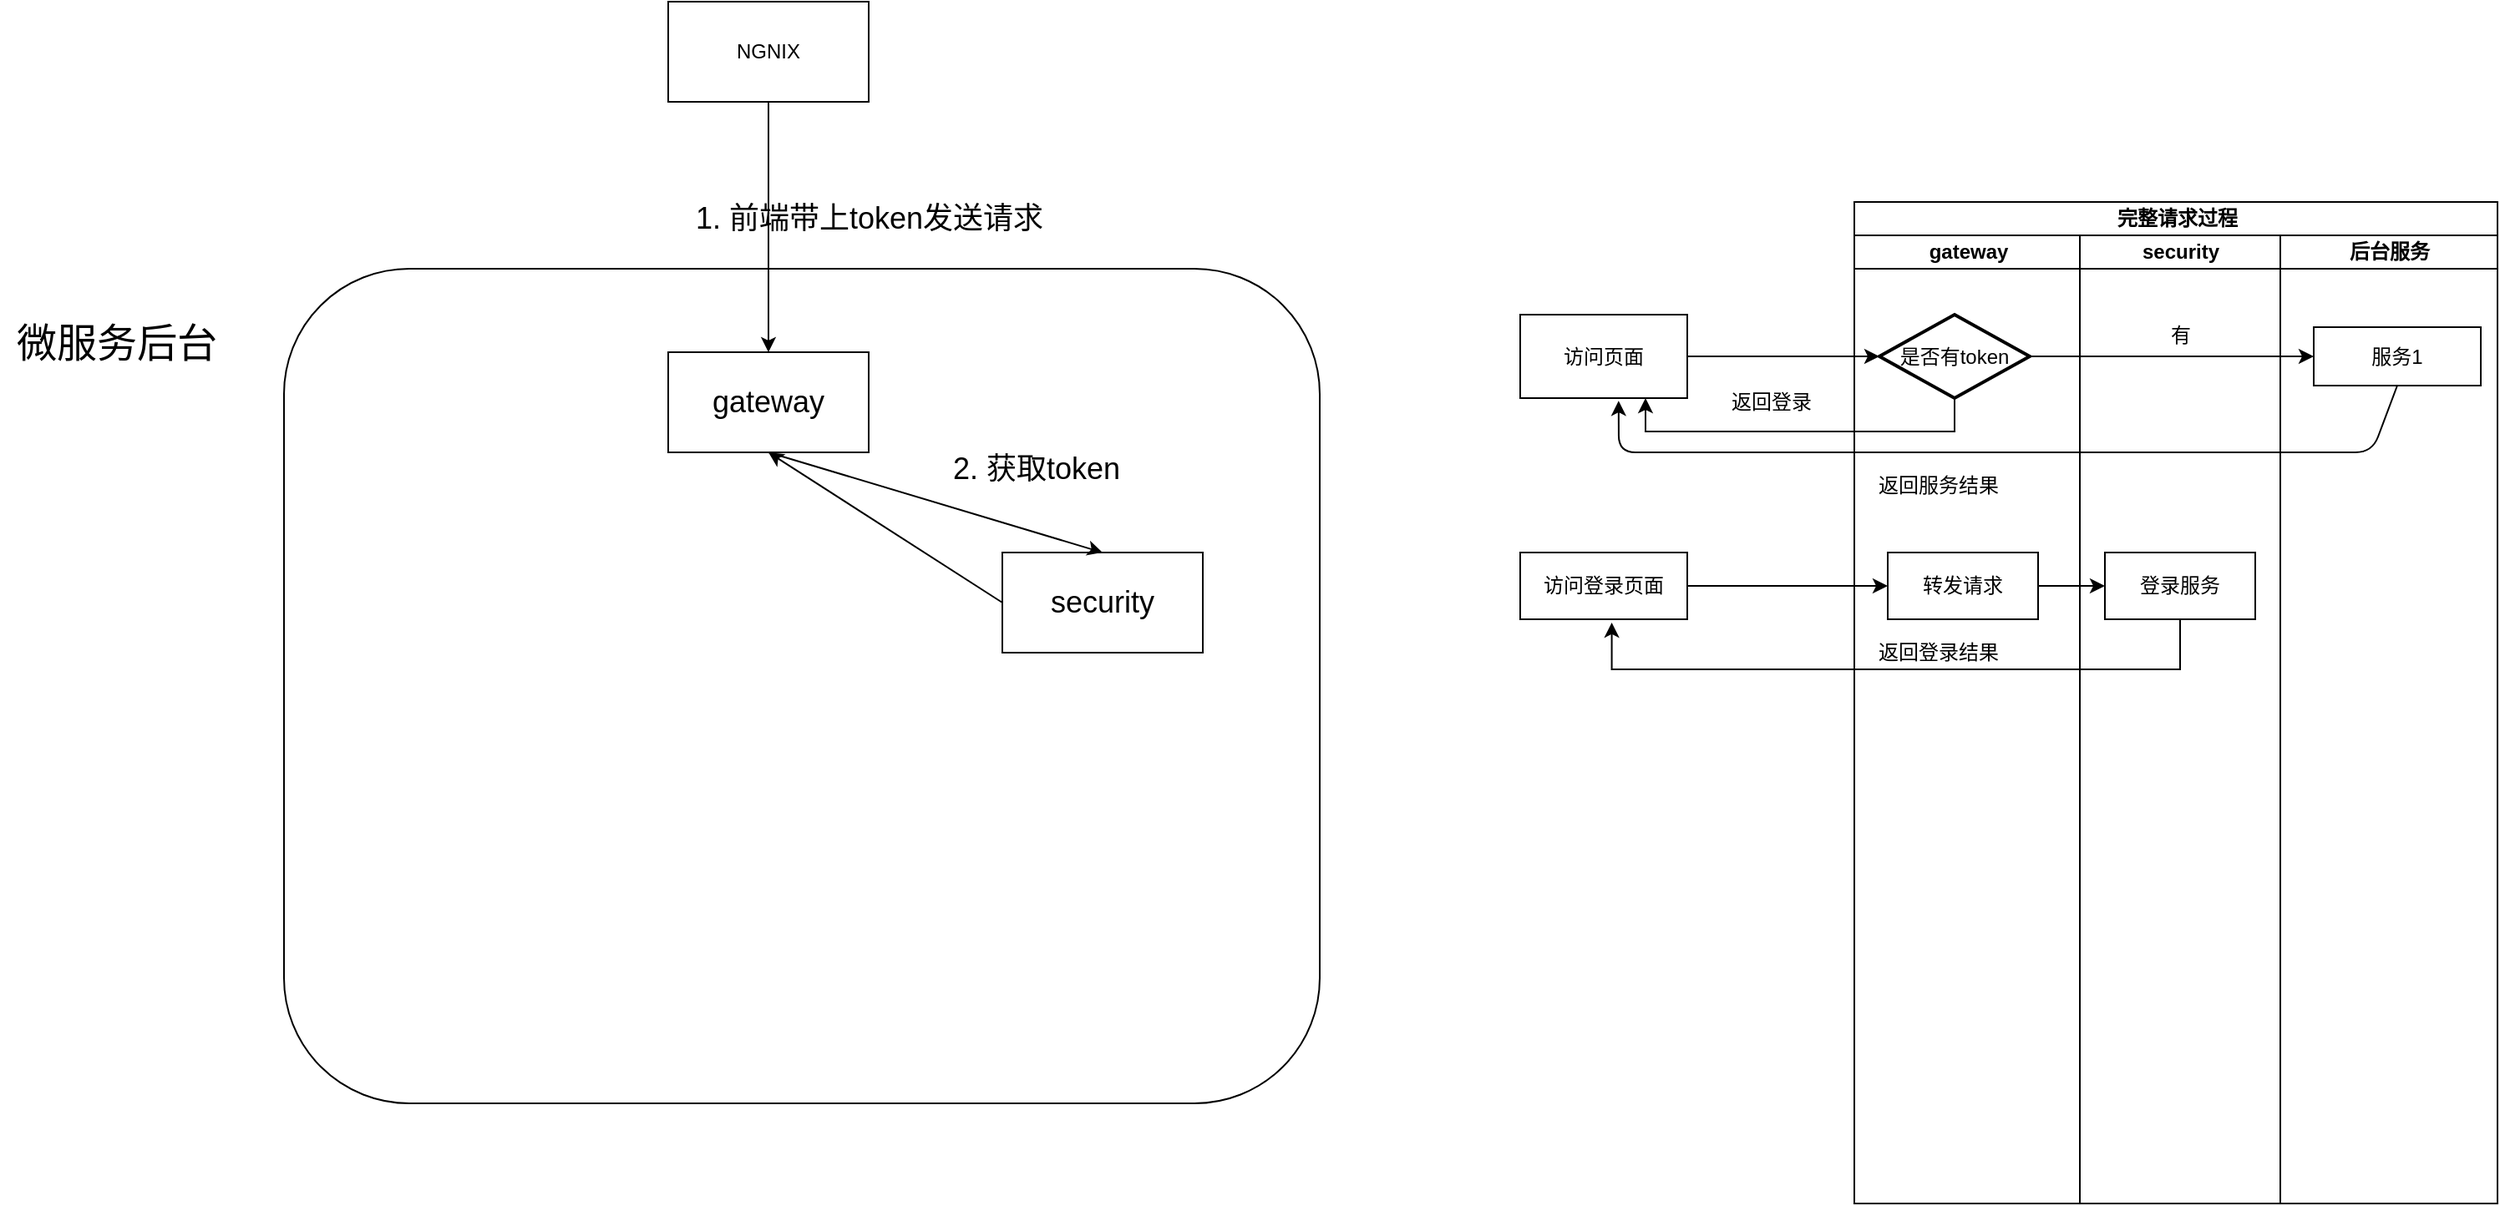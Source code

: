 <mxfile version="14.6.13" type="device"><diagram id="cA-aSDFFgp0vPsEDaN7J" name="第 1 页"><mxGraphModel dx="1808" dy="567" grid="1" gridSize="10" guides="1" tooltips="1" connect="1" arrows="1" fold="1" page="1" pageScale="1" pageWidth="827" pageHeight="1169" math="0" shadow="0"><root><mxCell id="0"/><mxCell id="1" parent="0"/><mxCell id="SWwlsHPn-BDcupwaa4o--2" value="" style="rounded=1;whiteSpace=wrap;html=1;" vertex="1" parent="1"><mxGeometry x="100" y="270" width="620" height="500" as="geometry"/></mxCell><mxCell id="SWwlsHPn-BDcupwaa4o--1" value="&lt;font style=&quot;font-size: 18px&quot;&gt;gateway&lt;/font&gt;" style="rounded=0;whiteSpace=wrap;html=1;" vertex="1" parent="1"><mxGeometry x="330" y="320" width="120" height="60" as="geometry"/></mxCell><mxCell id="SWwlsHPn-BDcupwaa4o--3" value="&lt;font style=&quot;font-size: 24px&quot;&gt;微服务后台&lt;/font&gt;" style="text;html=1;strokeColor=none;fillColor=none;align=center;verticalAlign=middle;whiteSpace=wrap;rounded=0;" vertex="1" parent="1"><mxGeometry x="-70" y="290" width="140" height="50" as="geometry"/></mxCell><mxCell id="SWwlsHPn-BDcupwaa4o--4" value="&lt;font style=&quot;font-size: 18px&quot;&gt;security&lt;/font&gt;" style="rounded=0;whiteSpace=wrap;html=1;" vertex="1" parent="1"><mxGeometry x="530" y="440" width="120" height="60" as="geometry"/></mxCell><mxCell id="SWwlsHPn-BDcupwaa4o--5" value="" style="endArrow=classic;html=1;entryX=0.5;entryY=0;entryDx=0;entryDy=0;exitX=0.5;exitY=1;exitDx=0;exitDy=0;" edge="1" parent="1" source="SWwlsHPn-BDcupwaa4o--1" target="SWwlsHPn-BDcupwaa4o--4"><mxGeometry width="50" height="50" relative="1" as="geometry"><mxPoint x="390" y="420" as="sourcePoint"/><mxPoint x="440" y="370" as="targetPoint"/></mxGeometry></mxCell><mxCell id="SWwlsHPn-BDcupwaa4o--6" value="NGNIX" style="rounded=0;whiteSpace=wrap;html=1;" vertex="1" parent="1"><mxGeometry x="330" y="110" width="120" height="60" as="geometry"/></mxCell><mxCell id="SWwlsHPn-BDcupwaa4o--7" value="" style="endArrow=classic;html=1;exitX=0.5;exitY=1;exitDx=0;exitDy=0;entryX=0.5;entryY=0;entryDx=0;entryDy=0;" edge="1" parent="1" source="SWwlsHPn-BDcupwaa4o--6" target="SWwlsHPn-BDcupwaa4o--1"><mxGeometry width="50" height="50" relative="1" as="geometry"><mxPoint x="400" y="250" as="sourcePoint"/><mxPoint x="450" y="200" as="targetPoint"/></mxGeometry></mxCell><mxCell id="SWwlsHPn-BDcupwaa4o--13" value="" style="endArrow=classic;html=1;exitX=0;exitY=0.5;exitDx=0;exitDy=0;entryX=0.5;entryY=1;entryDx=0;entryDy=0;" edge="1" parent="1" source="SWwlsHPn-BDcupwaa4o--4" target="SWwlsHPn-BDcupwaa4o--1"><mxGeometry width="50" height="50" relative="1" as="geometry"><mxPoint x="350" y="500" as="sourcePoint"/><mxPoint x="400" y="450" as="targetPoint"/></mxGeometry></mxCell><mxCell id="SWwlsHPn-BDcupwaa4o--14" value="&lt;font style=&quot;font-size: 18px&quot;&gt;1. 前端带上token发送请求&lt;/font&gt;" style="text;html=1;align=center;verticalAlign=middle;resizable=0;points=[];autosize=1;strokeColor=none;" vertex="1" parent="1"><mxGeometry x="340" y="230" width="220" height="20" as="geometry"/></mxCell><mxCell id="SWwlsHPn-BDcupwaa4o--16" value="&lt;font style=&quot;font-size: 18px&quot;&gt;2. 获取token&lt;/font&gt;" style="text;html=1;align=center;verticalAlign=middle;resizable=0;points=[];autosize=1;strokeColor=none;" vertex="1" parent="1"><mxGeometry x="490" y="380" width="120" height="20" as="geometry"/></mxCell><mxCell id="SWwlsHPn-BDcupwaa4o--17" value="完整请求过程" style="swimlane;html=1;childLayout=stackLayout;resizeParent=1;resizeParentMax=0;startSize=20;" vertex="1" parent="1"><mxGeometry x="1040" y="230" width="385" height="600" as="geometry"/></mxCell><mxCell id="SWwlsHPn-BDcupwaa4o--18" value="gateway" style="swimlane;html=1;startSize=20;" vertex="1" parent="SWwlsHPn-BDcupwaa4o--17"><mxGeometry y="20" width="135" height="580" as="geometry"/></mxCell><mxCell id="SWwlsHPn-BDcupwaa4o--24" value="是否有token" style="strokeWidth=2;html=1;shape=mxgraph.flowchart.decision;whiteSpace=wrap;" vertex="1" parent="SWwlsHPn-BDcupwaa4o--18"><mxGeometry x="15" y="47.5" width="90" height="50" as="geometry"/></mxCell><mxCell id="SWwlsHPn-BDcupwaa4o--33" value="返回服务结果" style="text;html=1;align=center;verticalAlign=middle;resizable=0;points=[];autosize=1;strokeColor=none;" vertex="1" parent="SWwlsHPn-BDcupwaa4o--18"><mxGeometry x="5" y="140" width="90" height="20" as="geometry"/></mxCell><mxCell id="SWwlsHPn-BDcupwaa4o--37" value="转发请求" style="rounded=0;whiteSpace=wrap;html=1;" vertex="1" parent="SWwlsHPn-BDcupwaa4o--18"><mxGeometry x="20" y="190" width="90" height="40" as="geometry"/></mxCell><mxCell id="SWwlsHPn-BDcupwaa4o--46" value="返回登录结果" style="text;html=1;align=center;verticalAlign=middle;resizable=0;points=[];autosize=1;strokeColor=none;" vertex="1" parent="SWwlsHPn-BDcupwaa4o--18"><mxGeometry x="5" y="240" width="90" height="20" as="geometry"/></mxCell><mxCell id="SWwlsHPn-BDcupwaa4o--19" value="security" style="swimlane;html=1;startSize=20;" vertex="1" parent="SWwlsHPn-BDcupwaa4o--17"><mxGeometry x="135" y="20" width="120" height="580" as="geometry"/></mxCell><mxCell id="SWwlsHPn-BDcupwaa4o--30" value="有" style="text;html=1;align=center;verticalAlign=middle;resizable=0;points=[];autosize=1;strokeColor=none;" vertex="1" parent="SWwlsHPn-BDcupwaa4o--19"><mxGeometry x="45" y="50" width="30" height="20" as="geometry"/></mxCell><mxCell id="SWwlsHPn-BDcupwaa4o--43" value="登录服务" style="rounded=0;whiteSpace=wrap;html=1;" vertex="1" parent="SWwlsHPn-BDcupwaa4o--19"><mxGeometry x="15" y="190" width="90" height="40" as="geometry"/></mxCell><mxCell id="SWwlsHPn-BDcupwaa4o--20" value="后台服务" style="swimlane;html=1;startSize=20;" vertex="1" parent="SWwlsHPn-BDcupwaa4o--17"><mxGeometry x="255" y="20" width="130" height="580" as="geometry"/></mxCell><mxCell id="SWwlsHPn-BDcupwaa4o--28" value="服务1" style="rounded=0;whiteSpace=wrap;html=1;" vertex="1" parent="SWwlsHPn-BDcupwaa4o--20"><mxGeometry x="20" y="55" width="100" height="35" as="geometry"/></mxCell><mxCell id="SWwlsHPn-BDcupwaa4o--29" style="edgeStyle=orthogonalEdgeStyle;rounded=0;orthogonalLoop=1;jettySize=auto;html=1;exitX=1;exitY=0.5;exitDx=0;exitDy=0;exitPerimeter=0;" edge="1" parent="SWwlsHPn-BDcupwaa4o--17" source="SWwlsHPn-BDcupwaa4o--24" target="SWwlsHPn-BDcupwaa4o--28"><mxGeometry relative="1" as="geometry"/></mxCell><mxCell id="SWwlsHPn-BDcupwaa4o--44" style="edgeStyle=orthogonalEdgeStyle;rounded=0;orthogonalLoop=1;jettySize=auto;html=1;exitX=1;exitY=0.5;exitDx=0;exitDy=0;" edge="1" parent="SWwlsHPn-BDcupwaa4o--17" source="SWwlsHPn-BDcupwaa4o--37" target="SWwlsHPn-BDcupwaa4o--43"><mxGeometry relative="1" as="geometry"/></mxCell><mxCell id="SWwlsHPn-BDcupwaa4o--25" style="edgeStyle=orthogonalEdgeStyle;rounded=0;orthogonalLoop=1;jettySize=auto;html=1;" edge="1" parent="1" source="SWwlsHPn-BDcupwaa4o--22" target="SWwlsHPn-BDcupwaa4o--24"><mxGeometry relative="1" as="geometry"/></mxCell><mxCell id="SWwlsHPn-BDcupwaa4o--22" value="访问页面" style="whiteSpace=wrap;html=1;" vertex="1" parent="1"><mxGeometry x="840" y="297.5" width="100" height="50" as="geometry"/></mxCell><mxCell id="SWwlsHPn-BDcupwaa4o--32" value="" style="endArrow=classic;html=1;exitX=0.5;exitY=1;exitDx=0;exitDy=0;entryX=0.589;entryY=1.032;entryDx=0;entryDy=0;entryPerimeter=0;" edge="1" parent="1" source="SWwlsHPn-BDcupwaa4o--28" target="SWwlsHPn-BDcupwaa4o--22"><mxGeometry width="50" height="50" relative="1" as="geometry"><mxPoint x="870" y="430" as="sourcePoint"/><mxPoint x="920" y="380" as="targetPoint"/><Array as="points"><mxPoint x="1350" y="380"/><mxPoint x="899" y="380"/></Array></mxGeometry></mxCell><mxCell id="SWwlsHPn-BDcupwaa4o--34" style="edgeStyle=orthogonalEdgeStyle;rounded=0;orthogonalLoop=1;jettySize=auto;html=1;exitX=0.5;exitY=1;exitDx=0;exitDy=0;exitPerimeter=0;entryX=0.75;entryY=1;entryDx=0;entryDy=0;" edge="1" parent="1" source="SWwlsHPn-BDcupwaa4o--24" target="SWwlsHPn-BDcupwaa4o--22"><mxGeometry relative="1" as="geometry"/></mxCell><mxCell id="SWwlsHPn-BDcupwaa4o--35" value="返回登录" style="text;html=1;align=center;verticalAlign=middle;resizable=0;points=[];autosize=1;strokeColor=none;" vertex="1" parent="1"><mxGeometry x="960" y="340" width="60" height="20" as="geometry"/></mxCell><mxCell id="SWwlsHPn-BDcupwaa4o--38" style="edgeStyle=orthogonalEdgeStyle;rounded=0;orthogonalLoop=1;jettySize=auto;html=1;entryX=0;entryY=0.5;entryDx=0;entryDy=0;" edge="1" parent="1" source="SWwlsHPn-BDcupwaa4o--36" target="SWwlsHPn-BDcupwaa4o--37"><mxGeometry relative="1" as="geometry"/></mxCell><mxCell id="SWwlsHPn-BDcupwaa4o--36" value="访问登录页面" style="whiteSpace=wrap;html=1;" vertex="1" parent="1"><mxGeometry x="840" y="440" width="100" height="40" as="geometry"/></mxCell><mxCell id="SWwlsHPn-BDcupwaa4o--45" style="edgeStyle=orthogonalEdgeStyle;rounded=0;orthogonalLoop=1;jettySize=auto;html=1;entryX=0.548;entryY=1.049;entryDx=0;entryDy=0;entryPerimeter=0;" edge="1" parent="1" source="SWwlsHPn-BDcupwaa4o--43" target="SWwlsHPn-BDcupwaa4o--36"><mxGeometry relative="1" as="geometry"><Array as="points"><mxPoint x="1235" y="510"/><mxPoint x="895" y="510"/></Array></mxGeometry></mxCell></root></mxGraphModel></diagram></mxfile>